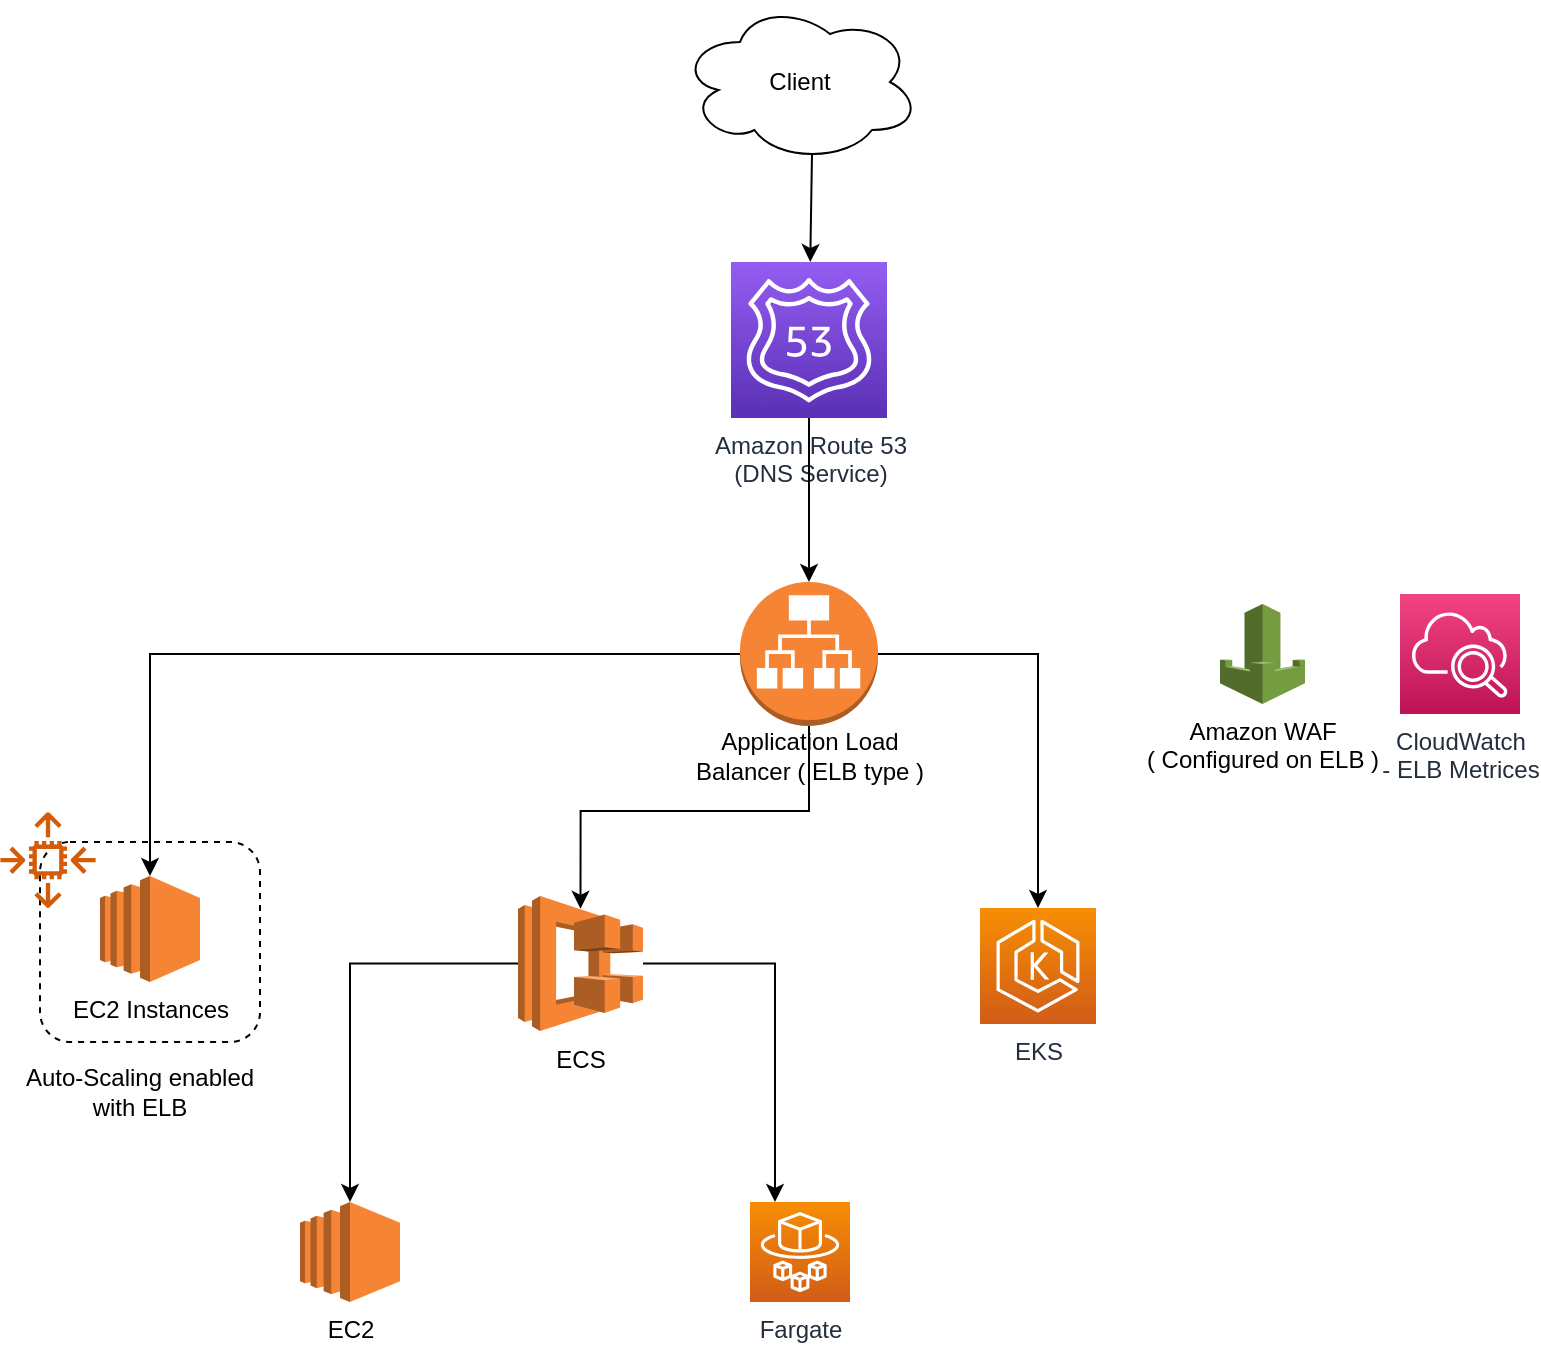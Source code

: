 <mxfile version="20.3.0" type="device"><diagram id="__ksJtK7-5MH5UrOOcdg" name="Page-1"><mxGraphModel dx="946" dy="578" grid="1" gridSize="10" guides="1" tooltips="1" connect="1" arrows="1" fold="1" page="1" pageScale="1" pageWidth="850" pageHeight="1100" math="0" shadow="0"><root><mxCell id="0"/><mxCell id="1" parent="0"/><mxCell id="ycCjFc4vynSA3hbOtIFr-9" value="" style="rounded=1;whiteSpace=wrap;html=1;dashed=1;" parent="1" vertex="1"><mxGeometry x="70" y="440" width="110" height="100" as="geometry"/></mxCell><mxCell id="ycCjFc4vynSA3hbOtIFr-1" value="Client" style="ellipse;shape=cloud;whiteSpace=wrap;html=1;" parent="1" vertex="1"><mxGeometry x="390" y="20" width="120" height="80" as="geometry"/></mxCell><mxCell id="ycCjFc4vynSA3hbOtIFr-2" value="Amazon Route 53&lt;br&gt;&lt;div&gt;(DNS Service)&lt;/div&gt;&lt;div&gt;&lt;br&gt;&lt;/div&gt;" style="sketch=0;points=[[0,0,0],[0.25,0,0],[0.5,0,0],[0.75,0,0],[1,0,0],[0,1,0],[0.25,1,0],[0.5,1,0],[0.75,1,0],[1,1,0],[0,0.25,0],[0,0.5,0],[0,0.75,0],[1,0.25,0],[1,0.5,0],[1,0.75,0]];outlineConnect=0;fontColor=#232F3E;gradientColor=#945DF2;gradientDirection=north;fillColor=#5A30B5;strokeColor=#ffffff;dashed=0;verticalLabelPosition=bottom;verticalAlign=top;align=center;html=1;fontSize=12;fontStyle=0;aspect=fixed;shape=mxgraph.aws4.resourceIcon;resIcon=mxgraph.aws4.route_53;" parent="1" vertex="1"><mxGeometry x="415.5" y="150" width="78" height="78" as="geometry"/></mxCell><mxCell id="ycCjFc4vynSA3hbOtIFr-3" value="" style="endArrow=classic;html=1;rounded=0;exitX=0.55;exitY=0.95;exitDx=0;exitDy=0;exitPerimeter=0;" parent="1" source="ycCjFc4vynSA3hbOtIFr-1" target="ycCjFc4vynSA3hbOtIFr-2" edge="1"><mxGeometry width="50" height="50" relative="1" as="geometry"><mxPoint x="400" y="310" as="sourcePoint"/><mxPoint x="450" y="160" as="targetPoint"/></mxGeometry></mxCell><mxCell id="ycCjFc4vynSA3hbOtIFr-5" value="" style="outlineConnect=0;dashed=0;verticalLabelPosition=bottom;verticalAlign=top;align=center;html=1;shape=mxgraph.aws3.application_load_balancer;fillColor=#F58534;gradientColor=none;" parent="1" vertex="1"><mxGeometry x="420" y="310" width="69" height="72" as="geometry"/></mxCell><mxCell id="ycCjFc4vynSA3hbOtIFr-6" value="" style="endArrow=classic;html=1;rounded=0;exitX=0.5;exitY=1;exitDx=0;exitDy=0;exitPerimeter=0;" parent="1" source="ycCjFc4vynSA3hbOtIFr-2" target="ycCjFc4vynSA3hbOtIFr-5" edge="1"><mxGeometry width="50" height="50" relative="1" as="geometry"><mxPoint x="400" y="310" as="sourcePoint"/><mxPoint x="450" y="260" as="targetPoint"/></mxGeometry></mxCell><mxCell id="ycCjFc4vynSA3hbOtIFr-7" value="EC2 Instances" style="outlineConnect=0;dashed=0;verticalLabelPosition=bottom;verticalAlign=top;align=center;html=1;shape=mxgraph.aws3.ec2;fillColor=#F58534;gradientColor=none;" parent="1" vertex="1"><mxGeometry x="100" y="457" width="50" height="53" as="geometry"/></mxCell><mxCell id="ycCjFc4vynSA3hbOtIFr-8" value="" style="endArrow=classic;html=1;rounded=0;exitX=0;exitY=0.5;exitDx=0;exitDy=0;exitPerimeter=0;entryX=0.5;entryY=0;entryDx=0;entryDy=0;entryPerimeter=0;edgeStyle=orthogonalEdgeStyle;" parent="1" source="ycCjFc4vynSA3hbOtIFr-5" target="ycCjFc4vynSA3hbOtIFr-7" edge="1"><mxGeometry width="50" height="50" relative="1" as="geometry"><mxPoint x="400" y="510" as="sourcePoint"/><mxPoint x="450" y="460" as="targetPoint"/></mxGeometry></mxCell><mxCell id="ycCjFc4vynSA3hbOtIFr-10" value="Auto-Scaling enabled with ELB" style="text;html=1;strokeColor=none;fillColor=none;align=center;verticalAlign=middle;whiteSpace=wrap;rounded=0;dashed=1;" parent="1" vertex="1"><mxGeometry x="50" y="550" width="140" height="30" as="geometry"/></mxCell><mxCell id="ycCjFc4vynSA3hbOtIFr-11" value="Application Load Balancer ( ELB type )" style="text;html=1;strokeColor=none;fillColor=none;align=center;verticalAlign=middle;whiteSpace=wrap;rounded=0;dashed=1;" parent="1" vertex="1"><mxGeometry x="389.5" y="382" width="130" height="30" as="geometry"/></mxCell><mxCell id="ycCjFc4vynSA3hbOtIFr-12" value="&lt;div&gt;CloudWatch &lt;br&gt;&lt;/div&gt;&lt;div&gt;- ELB Metrices&lt;/div&gt;" style="sketch=0;points=[[0,0,0],[0.25,0,0],[0.5,0,0],[0.75,0,0],[1,0,0],[0,1,0],[0.25,1,0],[0.5,1,0],[0.75,1,0],[1,1,0],[0,0.25,0],[0,0.5,0],[0,0.75,0],[1,0.25,0],[1,0.5,0],[1,0.75,0]];points=[[0,0,0],[0.25,0,0],[0.5,0,0],[0.75,0,0],[1,0,0],[0,1,0],[0.25,1,0],[0.5,1,0],[0.75,1,0],[1,1,0],[0,0.25,0],[0,0.5,0],[0,0.75,0],[1,0.25,0],[1,0.5,0],[1,0.75,0]];outlineConnect=0;fontColor=#232F3E;gradientColor=#F34482;gradientDirection=north;fillColor=#BC1356;strokeColor=#ffffff;dashed=0;verticalLabelPosition=bottom;verticalAlign=top;align=center;html=1;fontSize=12;fontStyle=0;aspect=fixed;shape=mxgraph.aws4.resourceIcon;resIcon=mxgraph.aws4.cloudwatch_2;" parent="1" vertex="1"><mxGeometry x="750" y="316" width="60" height="60" as="geometry"/></mxCell><mxCell id="ycCjFc4vynSA3hbOtIFr-13" value="&lt;div&gt;ECS&lt;br&gt;&lt;br&gt;&lt;/div&gt;" style="outlineConnect=0;dashed=0;verticalLabelPosition=bottom;verticalAlign=top;align=center;html=1;shape=mxgraph.aws3.ecs;fillColor=#F58534;gradientColor=none;" parent="1" vertex="1"><mxGeometry x="309" y="467" width="62.5" height="67.5" as="geometry"/></mxCell><mxCell id="ycCjFc4vynSA3hbOtIFr-15" value="" style="endArrow=classic;html=1;rounded=0;entryX=0.5;entryY=0.095;entryDx=0;entryDy=0;entryPerimeter=0;edgeStyle=orthogonalEdgeStyle;exitX=0.5;exitY=1;exitDx=0;exitDy=0;exitPerimeter=0;" parent="1" source="ycCjFc4vynSA3hbOtIFr-5" target="ycCjFc4vynSA3hbOtIFr-13" edge="1"><mxGeometry width="50" height="50" relative="1" as="geometry"><mxPoint x="455" y="390" as="sourcePoint"/><mxPoint x="450" y="430" as="targetPoint"/></mxGeometry></mxCell><mxCell id="ycCjFc4vynSA3hbOtIFr-18" value="EC2" style="outlineConnect=0;dashed=0;verticalLabelPosition=bottom;verticalAlign=top;align=center;html=1;shape=mxgraph.aws3.ec2;fillColor=#F58534;gradientColor=none;" parent="1" vertex="1"><mxGeometry x="200" y="620" width="50" height="50" as="geometry"/></mxCell><mxCell id="ycCjFc4vynSA3hbOtIFr-19" value="Fargate" style="sketch=0;points=[[0,0,0],[0.25,0,0],[0.5,0,0],[0.75,0,0],[1,0,0],[0,1,0],[0.25,1,0],[0.5,1,0],[0.75,1,0],[1,1,0],[0,0.25,0],[0,0.5,0],[0,0.75,0],[1,0.25,0],[1,0.5,0],[1,0.75,0]];outlineConnect=0;fontColor=#232F3E;gradientColor=#F78E04;gradientDirection=north;fillColor=#D05C17;strokeColor=#ffffff;dashed=0;verticalLabelPosition=bottom;verticalAlign=top;align=center;html=1;fontSize=12;fontStyle=0;aspect=fixed;shape=mxgraph.aws4.resourceIcon;resIcon=mxgraph.aws4.fargate;" parent="1" vertex="1"><mxGeometry x="425" y="620" width="50" height="50" as="geometry"/></mxCell><mxCell id="ycCjFc4vynSA3hbOtIFr-20" value="" style="endArrow=classic;html=1;rounded=0;entryX=0.25;entryY=0;entryDx=0;entryDy=0;entryPerimeter=0;edgeStyle=orthogonalEdgeStyle;" parent="1" source="ycCjFc4vynSA3hbOtIFr-13" target="ycCjFc4vynSA3hbOtIFr-19" edge="1"><mxGeometry width="50" height="50" relative="1" as="geometry"><mxPoint x="400" y="530" as="sourcePoint"/><mxPoint x="450" y="480" as="targetPoint"/></mxGeometry></mxCell><mxCell id="ycCjFc4vynSA3hbOtIFr-21" value="" style="endArrow=classic;html=1;rounded=0;exitX=0;exitY=0.5;exitDx=0;exitDy=0;exitPerimeter=0;entryX=0.5;entryY=0;entryDx=0;entryDy=0;entryPerimeter=0;edgeStyle=orthogonalEdgeStyle;" parent="1" source="ycCjFc4vynSA3hbOtIFr-13" target="ycCjFc4vynSA3hbOtIFr-18" edge="1"><mxGeometry width="50" height="50" relative="1" as="geometry"><mxPoint x="400" y="530" as="sourcePoint"/><mxPoint x="450" y="480" as="targetPoint"/></mxGeometry></mxCell><mxCell id="ycCjFc4vynSA3hbOtIFr-32" value="EKS" style="sketch=0;points=[[0,0,0],[0.25,0,0],[0.5,0,0],[0.75,0,0],[1,0,0],[0,1,0],[0.25,1,0],[0.5,1,0],[0.75,1,0],[1,1,0],[0,0.25,0],[0,0.5,0],[0,0.75,0],[1,0.25,0],[1,0.5,0],[1,0.75,0]];outlineConnect=0;fontColor=#232F3E;gradientColor=#F78E04;gradientDirection=north;fillColor=#D05C17;strokeColor=#ffffff;dashed=0;verticalLabelPosition=bottom;verticalAlign=top;align=center;html=1;fontSize=12;fontStyle=0;aspect=fixed;shape=mxgraph.aws4.resourceIcon;resIcon=mxgraph.aws4.eks;" parent="1" vertex="1"><mxGeometry x="540" y="473" width="58" height="58" as="geometry"/></mxCell><mxCell id="ycCjFc4vynSA3hbOtIFr-33" value="" style="endArrow=classic;html=1;rounded=0;exitX=1;exitY=0.5;exitDx=0;exitDy=0;exitPerimeter=0;entryX=0.5;entryY=0;entryDx=0;entryDy=0;entryPerimeter=0;edgeStyle=orthogonalEdgeStyle;" parent="1" source="ycCjFc4vynSA3hbOtIFr-5" target="ycCjFc4vynSA3hbOtIFr-32" edge="1"><mxGeometry width="50" height="50" relative="1" as="geometry"><mxPoint x="370" y="460" as="sourcePoint"/><mxPoint x="420" y="410" as="targetPoint"/></mxGeometry></mxCell><mxCell id="ycCjFc4vynSA3hbOtIFr-35" value="&lt;div&gt;Amazon WAF &lt;br&gt;&lt;/div&gt;&lt;div&gt;( Configured on ELB )&lt;/div&gt;" style="outlineConnect=0;dashed=0;verticalLabelPosition=bottom;verticalAlign=top;align=center;html=1;shape=mxgraph.aws3.waf;fillColor=#759C3E;gradientColor=none;" parent="1" vertex="1"><mxGeometry x="660" y="321" width="42.5" height="50" as="geometry"/></mxCell><mxCell id="ycCjFc4vynSA3hbOtIFr-36" style="edgeStyle=orthogonalEdgeStyle;rounded=0;orthogonalLoop=1;jettySize=auto;html=1;exitX=0.5;exitY=1;exitDx=0;exitDy=0;exitPerimeter=0;" parent="1" source="ycCjFc4vynSA3hbOtIFr-12" target="ycCjFc4vynSA3hbOtIFr-12" edge="1"><mxGeometry relative="1" as="geometry"/></mxCell><mxCell id="GSoswMRioBumPXiffmeP-1" value="" style="sketch=0;outlineConnect=0;fontColor=#232F3E;gradientColor=none;fillColor=#D45B07;strokeColor=none;dashed=0;verticalLabelPosition=bottom;verticalAlign=top;align=center;html=1;fontSize=12;fontStyle=0;aspect=fixed;pointerEvents=1;shape=mxgraph.aws4.auto_scaling2;" vertex="1" parent="1"><mxGeometry x="50" y="425" width="48" height="48" as="geometry"/></mxCell></root></mxGraphModel></diagram></mxfile>